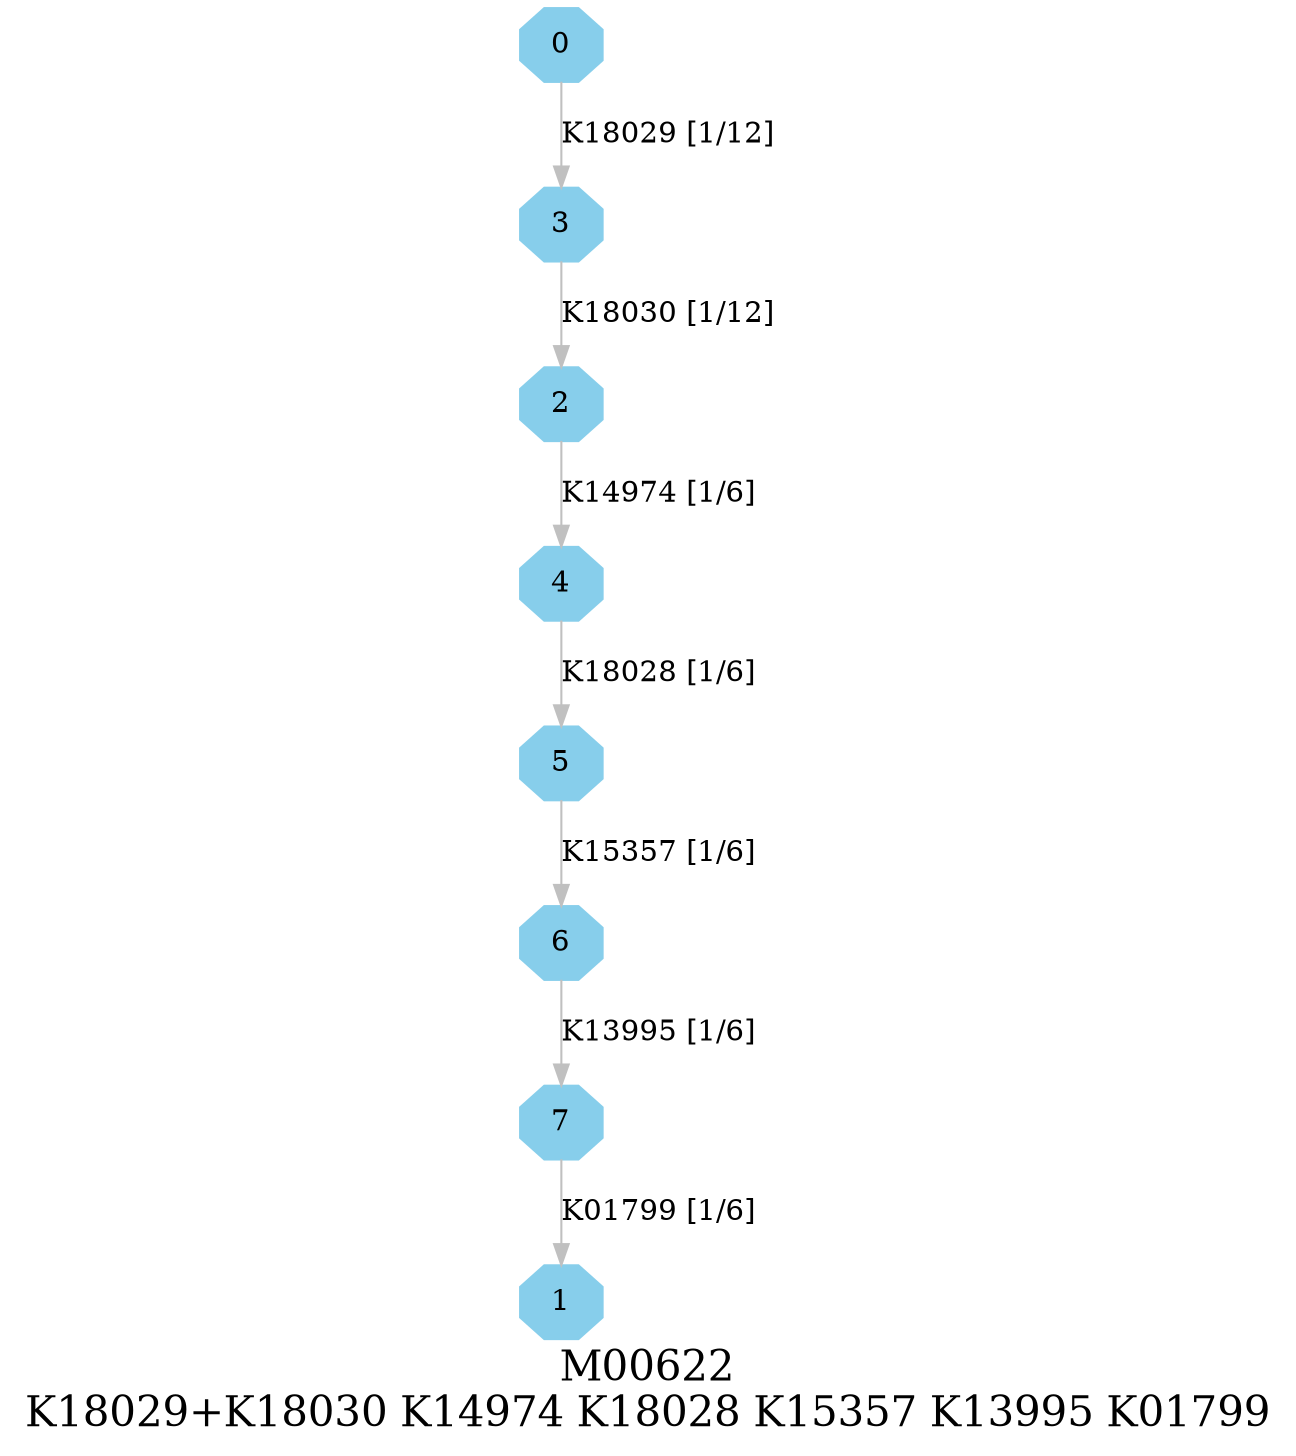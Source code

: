digraph G {
graph [label="M00622
K18029+K18030 K14974 K18028 K15357 K13995 K01799",fontsize=20];
node [shape=box,style=filled];
edge [len=3,color=grey];
{node [width=.3,height=.3,shape=octagon,style=filled,color=skyblue] 0 1 2 3 4 5 6 7 }
0 -> 3 [label="K18029 [1/12]"];
2 -> 4 [label="K14974 [1/6]"];
3 -> 2 [label="K18030 [1/12]"];
4 -> 5 [label="K18028 [1/6]"];
5 -> 6 [label="K15357 [1/6]"];
6 -> 7 [label="K13995 [1/6]"];
7 -> 1 [label="K01799 [1/6]"];
}
